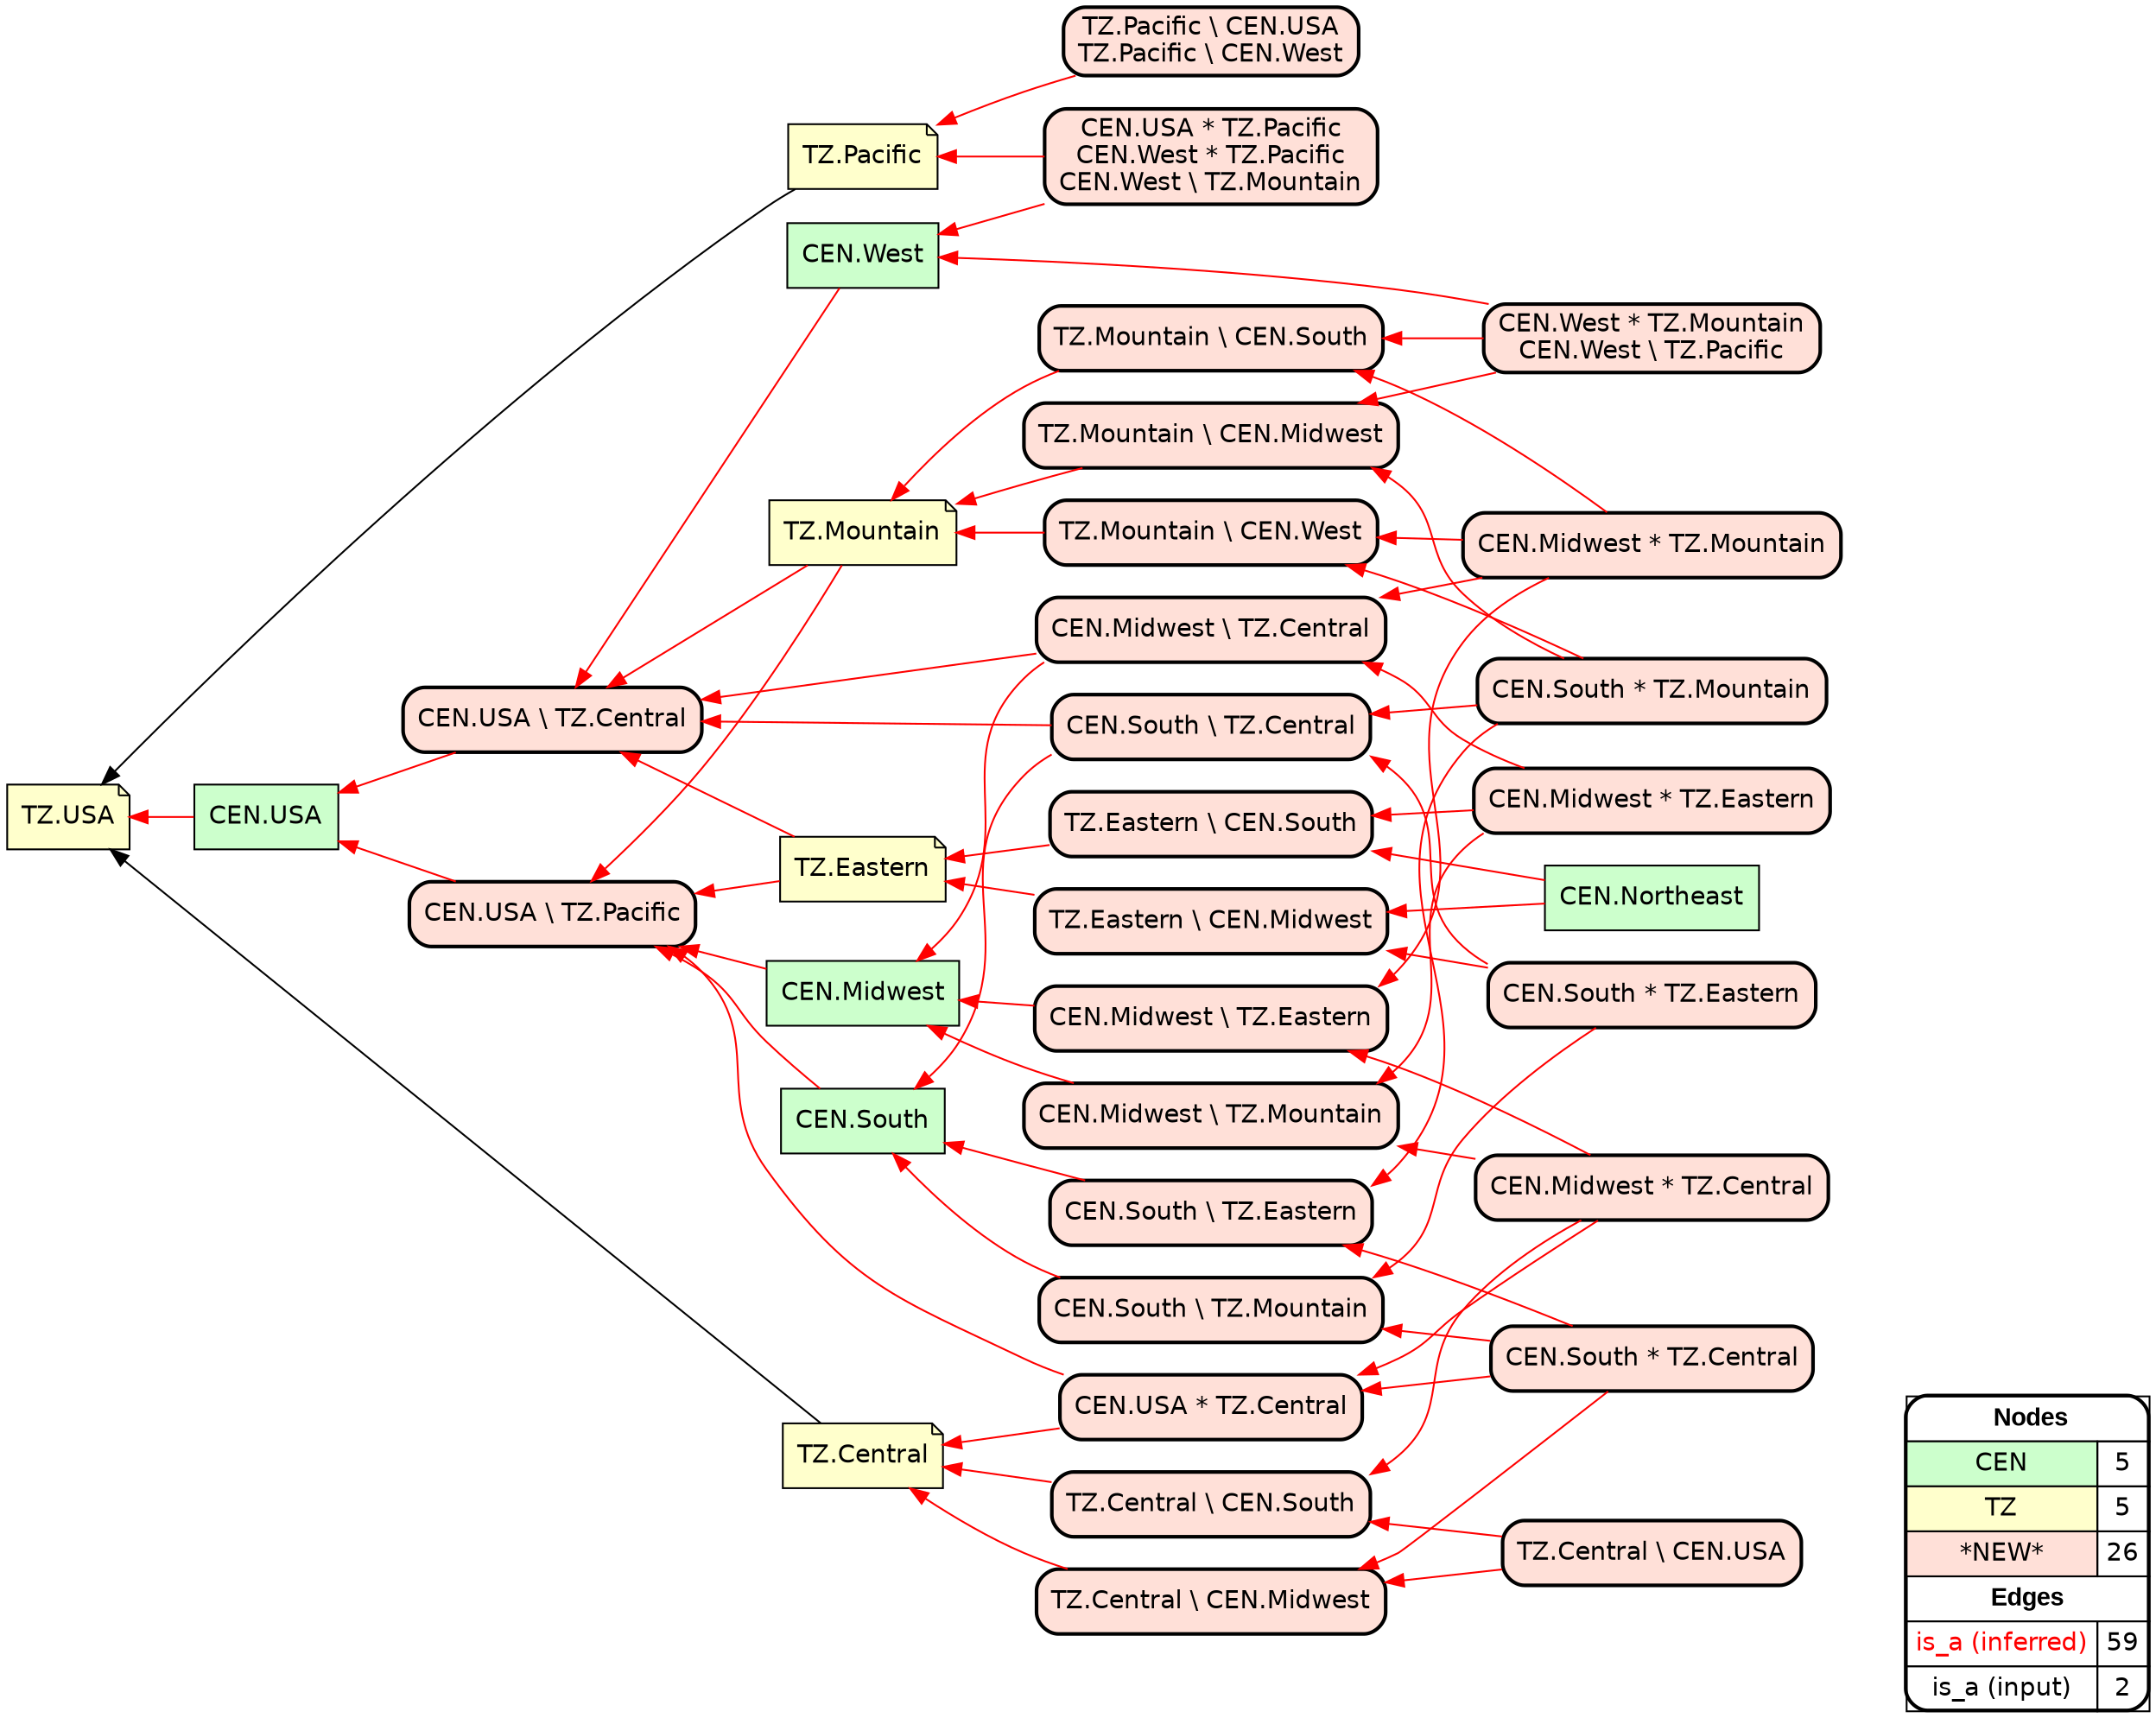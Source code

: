 digraph{
rankdir=RL
node[shape=box style=filled fillcolor="#CCFFCC" fontname="helvetica"] 
"CEN.Midwest"
"CEN.USA"
"CEN.West"
"CEN.Northeast"
"CEN.South"
node[shape=note style=filled fillcolor="#FFFFCC" fontname="helvetica"] 
"TZ.USA"
"TZ.Mountain"
"TZ.Pacific"
"TZ.Eastern"
"TZ.Central"
node[shape=box style="filled,rounded,bold" fillcolor="#FFE0D8" fontname="helvetica"] 
"CEN.USA \\ TZ.Central"
"CEN.South * TZ.Eastern"
"CEN.South \\ TZ.Eastern"
"CEN.South * TZ.Central"
"TZ.Central \\ CEN.South"
"CEN.South * TZ.Mountain"
"CEN.Midwest \\ TZ.Mountain"
"TZ.Eastern \\ CEN.Midwest"
"TZ.Pacific \\ CEN.USA\nTZ.Pacific \\ CEN.West"
"CEN.Midwest * TZ.Eastern"
"CEN.USA \\ TZ.Pacific"
"CEN.Midwest * TZ.Central"
"TZ.Central \\ CEN.Midwest"
"CEN.Midwest * TZ.Mountain"
"TZ.Mountain \\ CEN.West"
"CEN.Midwest \\ TZ.Central"
"TZ.Mountain \\ CEN.Midwest"
"CEN.South \\ TZ.Mountain"
"TZ.Central \\ CEN.USA"
"CEN.West * TZ.Mountain\nCEN.West \\ TZ.Pacific"
"CEN.USA * TZ.Central"
"TZ.Mountain \\ CEN.South"
"CEN.South \\ TZ.Central"
"TZ.Eastern \\ CEN.South"
"CEN.USA * TZ.Pacific\nCEN.West * TZ.Pacific\nCEN.West \\ TZ.Mountain"
"CEN.Midwest \\ TZ.Eastern"
edge[arrowhead=normal style=dotted color="#000000" constraint=true penwidth=1]
edge[arrowhead=normal style=solid color="#FF0000" constraint=true penwidth=1]
"CEN.Midwest * TZ.Mountain" -> "TZ.Mountain \\ CEN.West"
"CEN.South" -> "CEN.USA \\ TZ.Pacific"
"CEN.South * TZ.Central" -> "CEN.South \\ TZ.Mountain"
"CEN.Midwest * TZ.Eastern" -> "CEN.Midwest \\ TZ.Central"
"CEN.USA * TZ.Central" -> "CEN.USA \\ TZ.Pacific"
"CEN.Midwest * TZ.Mountain" -> "TZ.Mountain \\ CEN.South"
"CEN.West * TZ.Mountain\nCEN.West \\ TZ.Pacific" -> "TZ.Mountain \\ CEN.South"
"TZ.Central \\ CEN.USA" -> "TZ.Central \\ CEN.South"
"CEN.Midwest * TZ.Mountain" -> "CEN.Midwest \\ TZ.Central"
"CEN.South * TZ.Central" -> "CEN.South \\ TZ.Eastern"
"TZ.Mountain \\ CEN.South" -> "TZ.Mountain"
"CEN.South * TZ.Central" -> "CEN.USA * TZ.Central"
"CEN.South \\ TZ.Central" -> "CEN.South"
"CEN.USA" -> "TZ.USA"
"CEN.South * TZ.Eastern" -> "CEN.South \\ TZ.Mountain"
"TZ.Mountain" -> "CEN.USA \\ TZ.Central"
"TZ.Pacific \\ CEN.USA\nTZ.Pacific \\ CEN.West" -> "TZ.Pacific"
"CEN.Midwest \\ TZ.Central" -> "CEN.Midwest"
"CEN.Midwest * TZ.Central" -> "CEN.Midwest \\ TZ.Eastern"
"CEN.Midwest * TZ.Central" -> "TZ.Central \\ CEN.South"
"CEN.Midwest * TZ.Eastern" -> "CEN.Midwest \\ TZ.Mountain"
"TZ.Eastern \\ CEN.Midwest" -> "TZ.Eastern"
"CEN.Midwest * TZ.Eastern" -> "TZ.Eastern \\ CEN.South"
"TZ.Eastern" -> "CEN.USA \\ TZ.Central"
"TZ.Central \\ CEN.Midwest" -> "TZ.Central"
"CEN.Midwest \\ TZ.Mountain" -> "CEN.Midwest"
"CEN.Midwest * TZ.Central" -> "CEN.Midwest \\ TZ.Mountain"
"CEN.South * TZ.Mountain" -> "CEN.South \\ TZ.Eastern"
"CEN.Midwest" -> "CEN.USA \\ TZ.Pacific"
"CEN.Midwest \\ TZ.Central" -> "CEN.USA \\ TZ.Central"
"CEN.West" -> "CEN.USA \\ TZ.Central"
"TZ.Mountain \\ CEN.West" -> "TZ.Mountain"
"CEN.USA \\ TZ.Pacific" -> "CEN.USA"
"CEN.South * TZ.Eastern" -> "TZ.Eastern \\ CEN.Midwest"
"CEN.West * TZ.Mountain\nCEN.West \\ TZ.Pacific" -> "TZ.Mountain \\ CEN.Midwest"
"TZ.Eastern" -> "CEN.USA \\ TZ.Pacific"
"TZ.Central \\ CEN.USA" -> "TZ.Central \\ CEN.Midwest"
"CEN.Northeast" -> "TZ.Eastern \\ CEN.South"
"TZ.Mountain" -> "CEN.USA \\ TZ.Pacific"
"CEN.West * TZ.Mountain\nCEN.West \\ TZ.Pacific" -> "CEN.West"
"CEN.Midwest \\ TZ.Eastern" -> "CEN.Midwest"
"CEN.Midwest * TZ.Central" -> "CEN.USA * TZ.Central"
"CEN.Northeast" -> "TZ.Eastern \\ CEN.Midwest"
"TZ.Central \\ CEN.South" -> "TZ.Central"
"CEN.South \\ TZ.Mountain" -> "CEN.South"
"CEN.South \\ TZ.Central" -> "CEN.USA \\ TZ.Central"
"CEN.South * TZ.Central" -> "TZ.Central \\ CEN.Midwest"
"CEN.USA * TZ.Pacific\nCEN.West * TZ.Pacific\nCEN.West \\ TZ.Mountain" -> "TZ.Pacific"
"CEN.South * TZ.Eastern" -> "CEN.South \\ TZ.Central"
"CEN.Midwest * TZ.Mountain" -> "CEN.Midwest \\ TZ.Eastern"
"CEN.South * TZ.Mountain" -> "TZ.Mountain \\ CEN.West"
"TZ.Eastern \\ CEN.South" -> "TZ.Eastern"
"CEN.USA * TZ.Central" -> "TZ.Central"
"CEN.USA * TZ.Pacific\nCEN.West * TZ.Pacific\nCEN.West \\ TZ.Mountain" -> "CEN.West"
"CEN.South * TZ.Mountain" -> "CEN.South \\ TZ.Central"
"CEN.South \\ TZ.Eastern" -> "CEN.South"
"TZ.Mountain \\ CEN.Midwest" -> "TZ.Mountain"
"CEN.USA \\ TZ.Central" -> "CEN.USA"
"CEN.South * TZ.Mountain" -> "TZ.Mountain \\ CEN.Midwest"
edge[arrowhead=normal style=solid color="#000000" constraint=true penwidth=1]
"TZ.Central" -> "TZ.USA"
"TZ.Pacific" -> "TZ.USA"
node[shape=box] 
{rank=source Legend [fillcolor= white margin=0 label=< 
 <TABLE BORDER="0" CELLBORDER="1" CELLSPACING="0" CELLPADDING="4"> 
<TR> <TD COLSPAN="2"><font face="Arial Black"> Nodes</font></TD> </TR> 
<TR> 
 <TD bgcolor="#CCFFCC" fontname="helvetica">CEN</TD> 
 <TD>5</TD> 
 </TR> 
<TR> 
 <TD bgcolor="#FFFFCC" fontname="helvetica">TZ</TD> 
 <TD>5</TD> 
 </TR> 
<TR> 
 <TD bgcolor="#FFE0D8" fontname="helvetica">*NEW*</TD> 
 <TD>26</TD> 
 </TR> 
<TR> <TD COLSPAN="2"><font face = "Arial Black"> Edges </font></TD> </TR> 
<TR> 
 <TD><font color ="#FF0000">is_a (inferred)</font></TD><TD>59</TD>
</TR>
<TR> 
 <TD><font color ="#000000">is_a (input)</font></TD><TD>2</TD>
</TR>
</TABLE> 
 >] } 
}